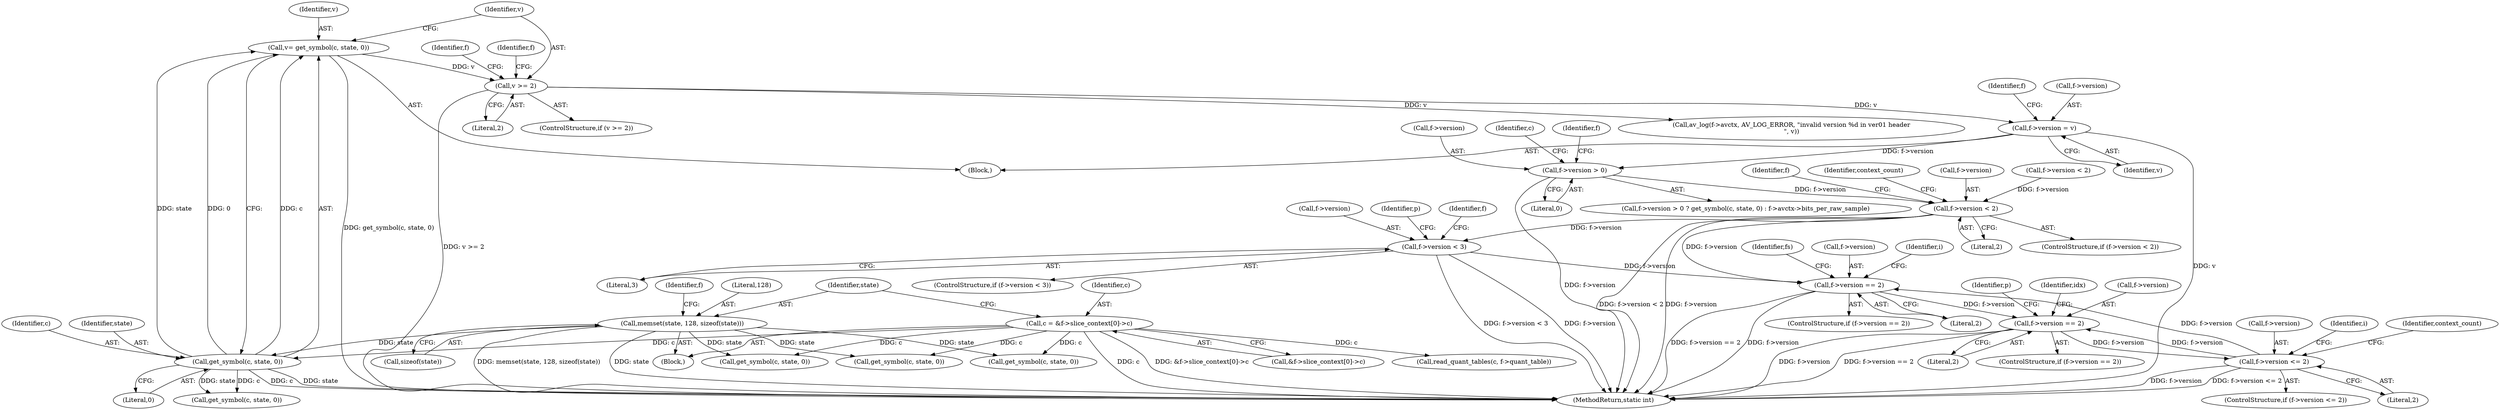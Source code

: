 digraph "0_FFmpeg_b05cd1ea7e45a836f7f6071a716c38bb30326e0f@pointer" {
"1000222" [label="(Call,f->version > 0)"];
"1000162" [label="(Call,f->version = v)"];
"1000149" [label="(Call,v >= 2)"];
"1000142" [label="(Call,v= get_symbol(c, state, 0))"];
"1000144" [label="(Call,get_symbol(c, state, 0))"];
"1000113" [label="(Call,c = &f->slice_context[0]->c)"];
"1000123" [label="(Call,memset(state, 128, sizeof(state)))"];
"1000857" [label="(Call,f->version < 2)"];
"1000885" [label="(Call,f->version < 3)"];
"1001032" [label="(Call,f->version == 2)"];
"1001219" [label="(Call,f->version == 2)"];
"1001288" [label="(Call,f->version <= 2)"];
"1000226" [label="(Literal,0)"];
"1000887" [label="(Identifier,f)"];
"1001220" [label="(Call,f->version)"];
"1000142" [label="(Call,v= get_symbol(c, state, 0))"];
"1000856" [label="(ControlStructure,if (f->version < 2))"];
"1000893" [label="(Identifier,f)"];
"1001278" [label="(Identifier,p)"];
"1000125" [label="(Literal,128)"];
"1001288" [label="(Call,f->version <= 2)"];
"1000864" [label="(Identifier,context_count)"];
"1000858" [label="(Call,f->version)"];
"1000145" [label="(Identifier,c)"];
"1000163" [label="(Call,f->version)"];
"1001322" [label="(MethodReturn,static int)"];
"1000151" [label="(Literal,2)"];
"1000223" [label="(Call,f->version)"];
"1000221" [label="(Call,f->version > 0 ? get_symbol(c, state, 0) : f->avctx->bits_per_raw_sample)"];
"1000114" [label="(Identifier,c)"];
"1001228" [label="(Call,get_symbol(c, state, 0))"];
"1001292" [label="(Literal,2)"];
"1000115" [label="(Call,&f->slice_context[0]->c)"];
"1000144" [label="(Call,get_symbol(c, state, 0))"];
"1000166" [label="(Identifier,v)"];
"1001227" [label="(Identifier,idx)"];
"1000884" [label="(ControlStructure,if (f->version < 3))"];
"1001296" [label="(Identifier,context_count)"];
"1000124" [label="(Identifier,state)"];
"1000113" [label="(Call,c = &f->slice_context[0]->c)"];
"1000886" [label="(Call,f->version)"];
"1001218" [label="(ControlStructure,if (f->version == 2))"];
"1000123" [label="(Call,memset(state, 128, sizeof(state)))"];
"1000865" [label="(Call,read_quant_tables(c, f->quant_table))"];
"1000129" [label="(Call,f->version < 2)"];
"1000147" [label="(Literal,0)"];
"1001031" [label="(ControlStructure,if (f->version == 2))"];
"1001040" [label="(Identifier,fs)"];
"1001289" [label="(Call,f->version)"];
"1000150" [label="(Identifier,v)"];
"1000131" [label="(Identifier,f)"];
"1001033" [label="(Call,f->version)"];
"1000903" [label="(Identifier,p)"];
"1001219" [label="(Call,f->version == 2)"];
"1000857" [label="(Call,f->version < 2)"];
"1001032" [label="(Call,f->version == 2)"];
"1001223" [label="(Literal,2)"];
"1000149" [label="(Call,v >= 2)"];
"1000895" [label="(Call,get_symbol(c, state, 0))"];
"1000222" [label="(Call,f->version > 0)"];
"1000228" [label="(Identifier,c)"];
"1000889" [label="(Literal,3)"];
"1001208" [label="(Identifier,i)"];
"1000134" [label="(Block,)"];
"1000177" [label="(Call,get_symbol(c, state, 0))"];
"1000233" [label="(Identifier,f)"];
"1001043" [label="(Call,get_symbol(c, state, 0))"];
"1000148" [label="(ControlStructure,if (v >= 2))"];
"1000155" [label="(Identifier,f)"];
"1000169" [label="(Identifier,f)"];
"1000164" [label="(Identifier,f)"];
"1000162" [label="(Call,f->version = v)"];
"1000143" [label="(Identifier,v)"];
"1000861" [label="(Literal,2)"];
"1000885" [label="(Call,f->version < 3)"];
"1001036" [label="(Literal,2)"];
"1000146" [label="(Identifier,state)"];
"1000104" [label="(Block,)"];
"1000126" [label="(Call,sizeof(state))"];
"1001200" [label="(Identifier,i)"];
"1001287" [label="(ControlStructure,if (f->version <= 2))"];
"1000153" [label="(Call,av_log(f->avctx, AV_LOG_ERROR, \"invalid version %d in ver01 header\n\", v))"];
"1000222" -> "1000221"  [label="AST: "];
"1000222" -> "1000226"  [label="CFG: "];
"1000223" -> "1000222"  [label="AST: "];
"1000226" -> "1000222"  [label="AST: "];
"1000228" -> "1000222"  [label="CFG: "];
"1000233" -> "1000222"  [label="CFG: "];
"1000222" -> "1001322"  [label="DDG: f->version"];
"1000162" -> "1000222"  [label="DDG: f->version"];
"1000222" -> "1000857"  [label="DDG: f->version"];
"1000162" -> "1000134"  [label="AST: "];
"1000162" -> "1000166"  [label="CFG: "];
"1000163" -> "1000162"  [label="AST: "];
"1000166" -> "1000162"  [label="AST: "];
"1000169" -> "1000162"  [label="CFG: "];
"1000162" -> "1001322"  [label="DDG: v"];
"1000149" -> "1000162"  [label="DDG: v"];
"1000149" -> "1000148"  [label="AST: "];
"1000149" -> "1000151"  [label="CFG: "];
"1000150" -> "1000149"  [label="AST: "];
"1000151" -> "1000149"  [label="AST: "];
"1000155" -> "1000149"  [label="CFG: "];
"1000164" -> "1000149"  [label="CFG: "];
"1000149" -> "1001322"  [label="DDG: v >= 2"];
"1000142" -> "1000149"  [label="DDG: v"];
"1000149" -> "1000153"  [label="DDG: v"];
"1000142" -> "1000134"  [label="AST: "];
"1000142" -> "1000144"  [label="CFG: "];
"1000143" -> "1000142"  [label="AST: "];
"1000144" -> "1000142"  [label="AST: "];
"1000150" -> "1000142"  [label="CFG: "];
"1000142" -> "1001322"  [label="DDG: get_symbol(c, state, 0)"];
"1000144" -> "1000142"  [label="DDG: c"];
"1000144" -> "1000142"  [label="DDG: state"];
"1000144" -> "1000142"  [label="DDG: 0"];
"1000144" -> "1000147"  [label="CFG: "];
"1000145" -> "1000144"  [label="AST: "];
"1000146" -> "1000144"  [label="AST: "];
"1000147" -> "1000144"  [label="AST: "];
"1000144" -> "1001322"  [label="DDG: c"];
"1000144" -> "1001322"  [label="DDG: state"];
"1000113" -> "1000144"  [label="DDG: c"];
"1000123" -> "1000144"  [label="DDG: state"];
"1000144" -> "1000177"  [label="DDG: c"];
"1000144" -> "1000177"  [label="DDG: state"];
"1000113" -> "1000104"  [label="AST: "];
"1000113" -> "1000115"  [label="CFG: "];
"1000114" -> "1000113"  [label="AST: "];
"1000115" -> "1000113"  [label="AST: "];
"1000124" -> "1000113"  [label="CFG: "];
"1000113" -> "1001322"  [label="DDG: c"];
"1000113" -> "1001322"  [label="DDG: &f->slice_context[0]->c"];
"1000113" -> "1000865"  [label="DDG: c"];
"1000113" -> "1000895"  [label="DDG: c"];
"1000113" -> "1001043"  [label="DDG: c"];
"1000113" -> "1001228"  [label="DDG: c"];
"1000123" -> "1000104"  [label="AST: "];
"1000123" -> "1000126"  [label="CFG: "];
"1000124" -> "1000123"  [label="AST: "];
"1000125" -> "1000123"  [label="AST: "];
"1000126" -> "1000123"  [label="AST: "];
"1000131" -> "1000123"  [label="CFG: "];
"1000123" -> "1001322"  [label="DDG: memset(state, 128, sizeof(state))"];
"1000123" -> "1001322"  [label="DDG: state"];
"1000123" -> "1000895"  [label="DDG: state"];
"1000123" -> "1001043"  [label="DDG: state"];
"1000123" -> "1001228"  [label="DDG: state"];
"1000857" -> "1000856"  [label="AST: "];
"1000857" -> "1000861"  [label="CFG: "];
"1000858" -> "1000857"  [label="AST: "];
"1000861" -> "1000857"  [label="AST: "];
"1000864" -> "1000857"  [label="CFG: "];
"1000887" -> "1000857"  [label="CFG: "];
"1000857" -> "1001322"  [label="DDG: f->version"];
"1000857" -> "1001322"  [label="DDG: f->version < 2"];
"1000129" -> "1000857"  [label="DDG: f->version"];
"1000857" -> "1000885"  [label="DDG: f->version"];
"1000857" -> "1001032"  [label="DDG: f->version"];
"1000885" -> "1000884"  [label="AST: "];
"1000885" -> "1000889"  [label="CFG: "];
"1000886" -> "1000885"  [label="AST: "];
"1000889" -> "1000885"  [label="AST: "];
"1000893" -> "1000885"  [label="CFG: "];
"1000903" -> "1000885"  [label="CFG: "];
"1000885" -> "1001322"  [label="DDG: f->version < 3"];
"1000885" -> "1001322"  [label="DDG: f->version"];
"1000885" -> "1001032"  [label="DDG: f->version"];
"1001032" -> "1001031"  [label="AST: "];
"1001032" -> "1001036"  [label="CFG: "];
"1001033" -> "1001032"  [label="AST: "];
"1001036" -> "1001032"  [label="AST: "];
"1001040" -> "1001032"  [label="CFG: "];
"1001200" -> "1001032"  [label="CFG: "];
"1001032" -> "1001322"  [label="DDG: f->version"];
"1001032" -> "1001322"  [label="DDG: f->version == 2"];
"1001288" -> "1001032"  [label="DDG: f->version"];
"1001032" -> "1001219"  [label="DDG: f->version"];
"1001219" -> "1001218"  [label="AST: "];
"1001219" -> "1001223"  [label="CFG: "];
"1001220" -> "1001219"  [label="AST: "];
"1001223" -> "1001219"  [label="AST: "];
"1001227" -> "1001219"  [label="CFG: "];
"1001278" -> "1001219"  [label="CFG: "];
"1001219" -> "1001322"  [label="DDG: f->version"];
"1001219" -> "1001322"  [label="DDG: f->version == 2"];
"1001288" -> "1001219"  [label="DDG: f->version"];
"1001219" -> "1001288"  [label="DDG: f->version"];
"1001288" -> "1001287"  [label="AST: "];
"1001288" -> "1001292"  [label="CFG: "];
"1001289" -> "1001288"  [label="AST: "];
"1001292" -> "1001288"  [label="AST: "];
"1001296" -> "1001288"  [label="CFG: "];
"1001208" -> "1001288"  [label="CFG: "];
"1001288" -> "1001322"  [label="DDG: f->version <= 2"];
"1001288" -> "1001322"  [label="DDG: f->version"];
}
